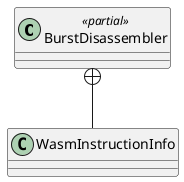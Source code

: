@startuml
class BurstDisassembler <<partial>> {
}
class WasmInstructionInfo {
}
BurstDisassembler +-- WasmInstructionInfo
@enduml

